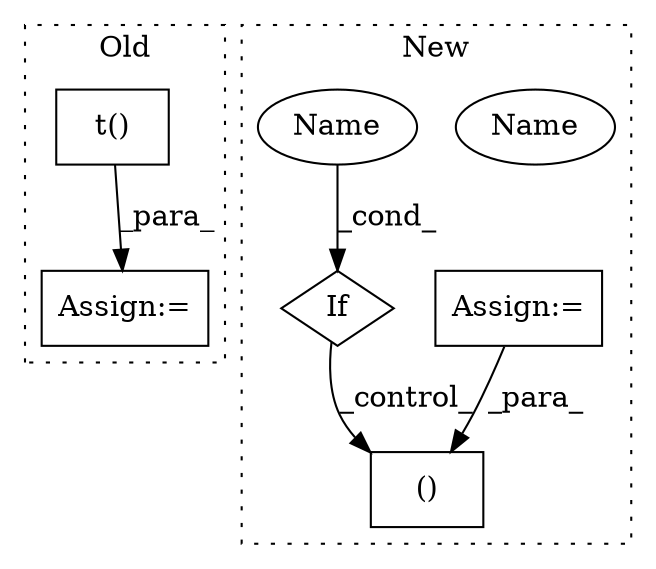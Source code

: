 digraph G {
subgraph cluster0 {
1 [label="t()" a="75" s="10980" l="9" shape="box"];
6 [label="Assign:=" a="68" s="10967" l="3" shape="box"];
label = "Old";
style="dotted";
}
subgraph cluster1 {
2 [label="If" a="96" s="14342,14363" l="3,14" shape="diamond"];
3 [label="()" a="54" s="14452" l="11" shape="box"];
4 [label="Name" a="87" s="14345" l="18" shape="ellipse"];
5 [label="Assign:=" a="68" s="13223" l="3" shape="box"];
7 [label="Name" a="87" s="14345" l="18" shape="ellipse"];
label = "New";
style="dotted";
}
1 -> 6 [label="_para_"];
2 -> 3 [label="_control_"];
5 -> 3 [label="_para_"];
7 -> 2 [label="_cond_"];
}